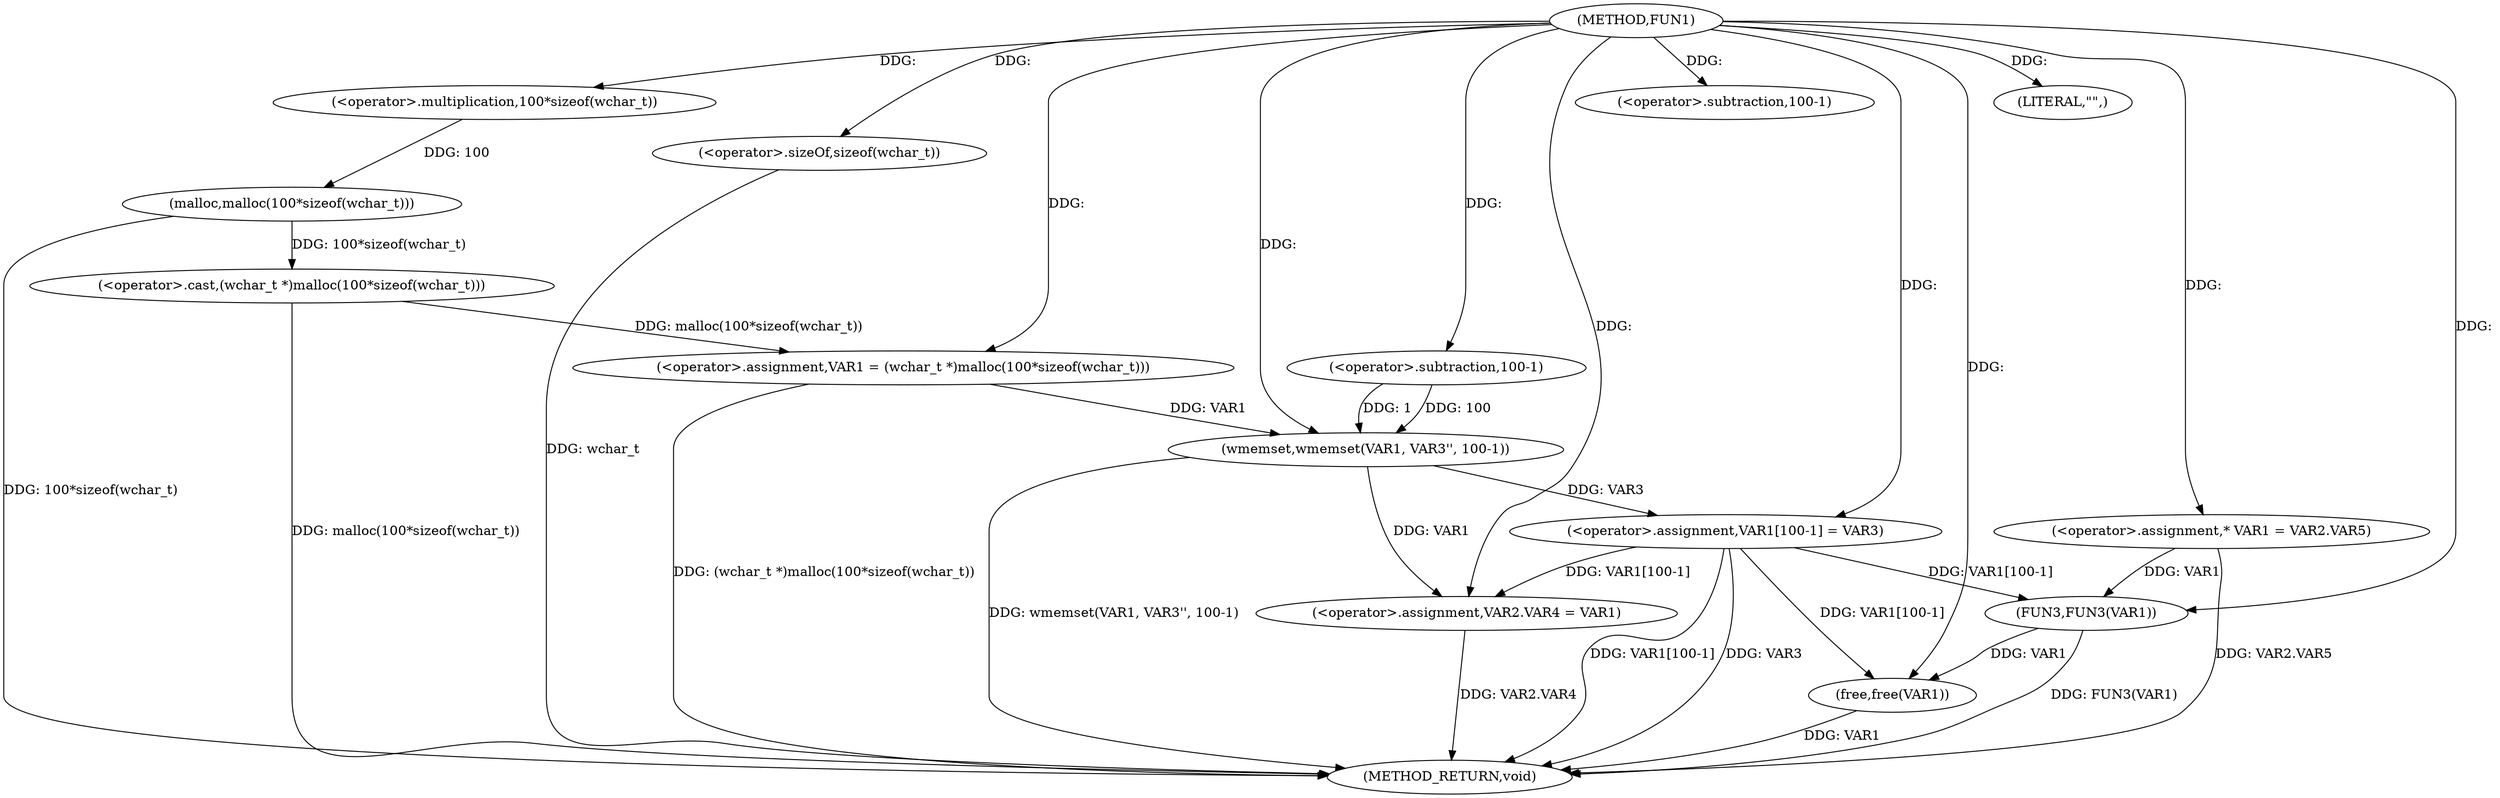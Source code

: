 digraph FUN1 {  
"1000100" [label = "(METHOD,FUN1)" ]
"1000144" [label = "(METHOD_RETURN,void)" ]
"1000104" [label = "(<operator>.assignment,VAR1 = (wchar_t *)malloc(100*sizeof(wchar_t)))" ]
"1000106" [label = "(<operator>.cast,(wchar_t *)malloc(100*sizeof(wchar_t)))" ]
"1000108" [label = "(malloc,malloc(100*sizeof(wchar_t)))" ]
"1000109" [label = "(<operator>.multiplication,100*sizeof(wchar_t))" ]
"1000111" [label = "(<operator>.sizeOf,sizeof(wchar_t))" ]
"1000113" [label = "(wmemset,wmemset(VAR1, VAR3'', 100-1))" ]
"1000116" [label = "(<operator>.subtraction,100-1)" ]
"1000119" [label = "(<operator>.assignment,VAR1[100-1] = VAR3)" ]
"1000122" [label = "(<operator>.subtraction,100-1)" ]
"1000126" [label = "(<operator>.assignment,VAR2.VAR4 = VAR1)" ]
"1000133" [label = "(<operator>.assignment,* VAR1 = VAR2.VAR5)" ]
"1000139" [label = "(LITERAL,\"\",)" ]
"1000140" [label = "(FUN3,FUN3(VAR1))" ]
"1000142" [label = "(free,free(VAR1))" ]
  "1000119" -> "1000144"  [ label = "DDG: VAR3"] 
  "1000106" -> "1000144"  [ label = "DDG: malloc(100*sizeof(wchar_t))"] 
  "1000140" -> "1000144"  [ label = "DDG: FUN3(VAR1)"] 
  "1000126" -> "1000144"  [ label = "DDG: VAR2.VAR4"] 
  "1000111" -> "1000144"  [ label = "DDG: wchar_t"] 
  "1000133" -> "1000144"  [ label = "DDG: VAR2.VAR5"] 
  "1000113" -> "1000144"  [ label = "DDG: wmemset(VAR1, VAR3'', 100-1)"] 
  "1000119" -> "1000144"  [ label = "DDG: VAR1[100-1]"] 
  "1000142" -> "1000144"  [ label = "DDG: VAR1"] 
  "1000104" -> "1000144"  [ label = "DDG: (wchar_t *)malloc(100*sizeof(wchar_t))"] 
  "1000108" -> "1000144"  [ label = "DDG: 100*sizeof(wchar_t)"] 
  "1000106" -> "1000104"  [ label = "DDG: malloc(100*sizeof(wchar_t))"] 
  "1000100" -> "1000104"  [ label = "DDG: "] 
  "1000108" -> "1000106"  [ label = "DDG: 100*sizeof(wchar_t)"] 
  "1000109" -> "1000108"  [ label = "DDG: 100"] 
  "1000100" -> "1000109"  [ label = "DDG: "] 
  "1000100" -> "1000111"  [ label = "DDG: "] 
  "1000104" -> "1000113"  [ label = "DDG: VAR1"] 
  "1000100" -> "1000113"  [ label = "DDG: "] 
  "1000116" -> "1000113"  [ label = "DDG: 100"] 
  "1000116" -> "1000113"  [ label = "DDG: 1"] 
  "1000100" -> "1000116"  [ label = "DDG: "] 
  "1000113" -> "1000119"  [ label = "DDG: VAR3"] 
  "1000100" -> "1000119"  [ label = "DDG: "] 
  "1000100" -> "1000122"  [ label = "DDG: "] 
  "1000113" -> "1000126"  [ label = "DDG: VAR1"] 
  "1000119" -> "1000126"  [ label = "DDG: VAR1[100-1]"] 
  "1000100" -> "1000126"  [ label = "DDG: "] 
  "1000100" -> "1000133"  [ label = "DDG: "] 
  "1000100" -> "1000139"  [ label = "DDG: "] 
  "1000133" -> "1000140"  [ label = "DDG: VAR1"] 
  "1000119" -> "1000140"  [ label = "DDG: VAR1[100-1]"] 
  "1000100" -> "1000140"  [ label = "DDG: "] 
  "1000140" -> "1000142"  [ label = "DDG: VAR1"] 
  "1000119" -> "1000142"  [ label = "DDG: VAR1[100-1]"] 
  "1000100" -> "1000142"  [ label = "DDG: "] 
}
